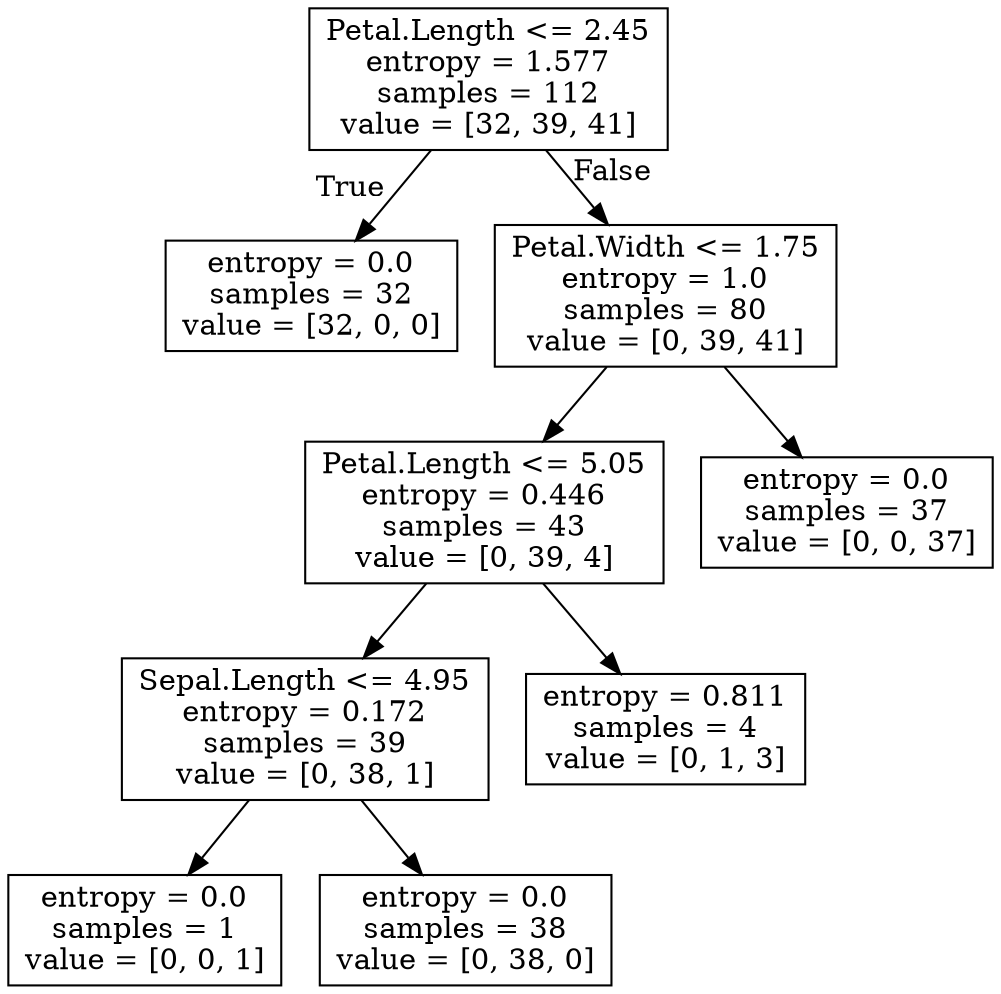 digraph Tree {
node [shape=box] ;
0 [label="Petal.Length <= 2.45\nentropy = 1.577\nsamples = 112\nvalue = [32, 39, 41]"] ;
1 [label="entropy = 0.0\nsamples = 32\nvalue = [32, 0, 0]"] ;
0 -> 1 [labeldistance=2.5, labelangle=45, headlabel="True"] ;
2 [label="Petal.Width <= 1.75\nentropy = 1.0\nsamples = 80\nvalue = [0, 39, 41]"] ;
0 -> 2 [labeldistance=2.5, labelangle=-45, headlabel="False"] ;
3 [label="Petal.Length <= 5.05\nentropy = 0.446\nsamples = 43\nvalue = [0, 39, 4]"] ;
2 -> 3 ;
4 [label="Sepal.Length <= 4.95\nentropy = 0.172\nsamples = 39\nvalue = [0, 38, 1]"] ;
3 -> 4 ;
5 [label="entropy = 0.0\nsamples = 1\nvalue = [0, 0, 1]"] ;
4 -> 5 ;
6 [label="entropy = 0.0\nsamples = 38\nvalue = [0, 38, 0]"] ;
4 -> 6 ;
7 [label="entropy = 0.811\nsamples = 4\nvalue = [0, 1, 3]"] ;
3 -> 7 ;
8 [label="entropy = 0.0\nsamples = 37\nvalue = [0, 0, 37]"] ;
2 -> 8 ;
}